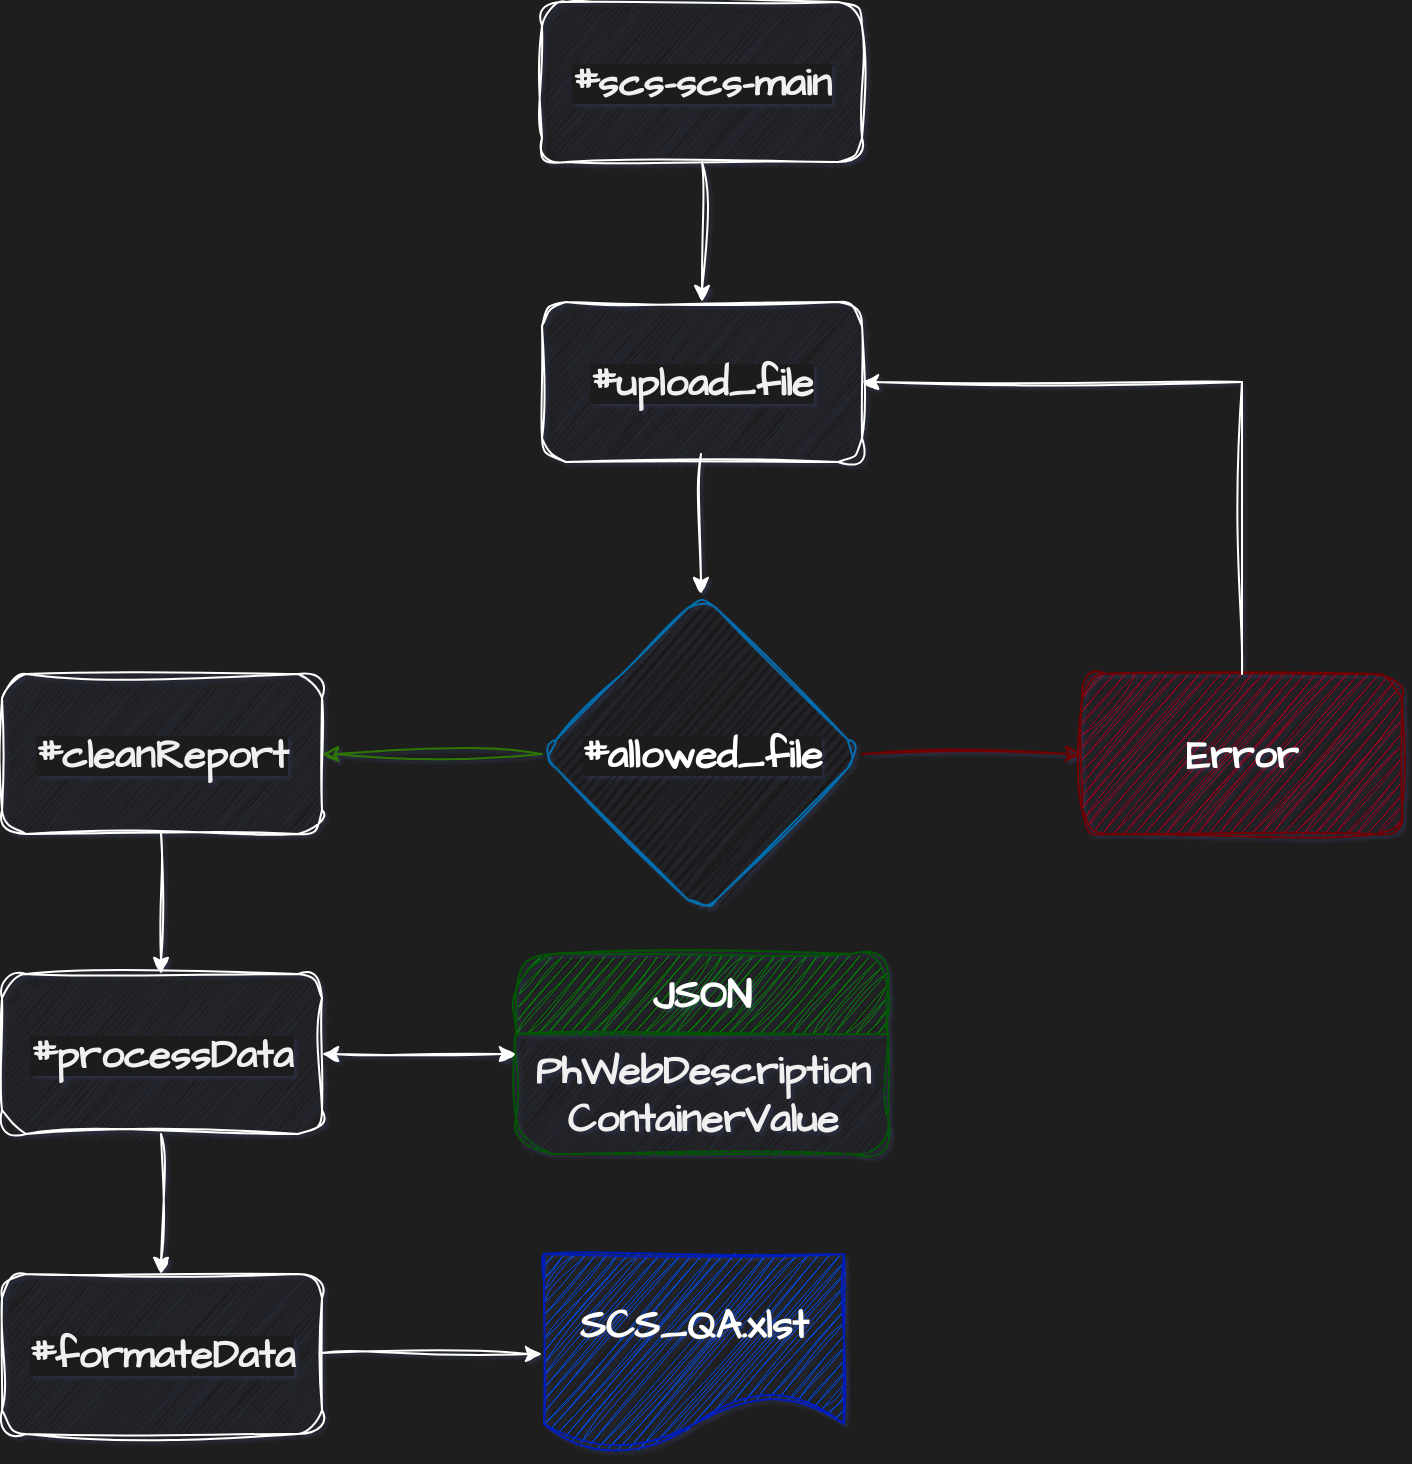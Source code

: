 <mxfile>
    <diagram id="tub1gyYBaW6fBHoP5Xp-" name="Page-1">
        <mxGraphModel dx="710" dy="800" grid="1" gridSize="10" guides="1" tooltips="1" connect="1" arrows="0" fold="1" page="1" pageScale="1" pageWidth="850" pageHeight="1100" background="#1E1E1E" math="0" shadow="1">
            <root>
                <mxCell id="0"/>
                <mxCell id="1" parent="0"/>
                <mxCell id="9" value="&lt;div style=&quot;background-color: rgb(30, 30, 30); font-size: 20px; line-height: 20px;&quot;&gt;&lt;span style=&quot;font-size: 20px;&quot;&gt;#&lt;/span&gt;&lt;span style=&quot;font-size: 20px;&quot;&gt;scs-scs-main&lt;/span&gt;&lt;/div&gt;" style="rounded=1;whiteSpace=wrap;html=1;strokeColor=#FFFFFF;fontFamily=Architects Daughter;fontSize=20;fontColor=#F0F0F0;fillColor=#282a36;sketch=1;curveFitting=1;jiggle=2;fontSource=https%3A%2F%2Ffonts.googleapis.com%2Fcss%3Ffamily%3DArchitects%2BDaughter;fontStyle=1" parent="1" vertex="1">
                    <mxGeometry x="370" y="100" width="160" height="80" as="geometry"/>
                </mxCell>
                <mxCell id="10" value="" style="endArrow=classic;html=1;fontFamily=Architects Daughter;fontSize=20;fontColor=#F0F0F0;exitX=0.5;exitY=1;exitDx=0;exitDy=0;entryX=0.5;entryY=0;entryDx=0;entryDy=0;sketch=1;curveFitting=1;jiggle=2;fontSource=https%3A%2F%2Ffonts.googleapis.com%2Fcss%3Ffamily%3DArchitects%2BDaughter;fontStyle=1;fillColor=#ffff88;strokeColor=#FFFFFF;" parent="1" source="9" target="21" edge="1">
                    <mxGeometry width="50" height="50" relative="1" as="geometry">
                        <mxPoint x="400" y="330" as="sourcePoint"/>
                        <mxPoint x="450" y="220" as="targetPoint"/>
                    </mxGeometry>
                </mxCell>
                <mxCell id="21" value="&lt;div style=&quot;background-color: rgb(30, 30, 30); font-size: 20px; line-height: 20px;&quot;&gt;&lt;span style=&quot;font-size: 20px;&quot;&gt;#upload_file&lt;/span&gt;&lt;/div&gt;" style="rounded=1;whiteSpace=wrap;html=1;strokeColor=#FFFFFF;fontFamily=Architects Daughter;fontSize=20;fontColor=#F0F0F0;fillColor=#282a36;sketch=1;curveFitting=1;jiggle=2;fontSource=https%3A%2F%2Ffonts.googleapis.com%2Fcss%3Ffamily%3DArchitects%2BDaughter;fontStyle=1" parent="1" vertex="1">
                    <mxGeometry x="370" y="250" width="160" height="80" as="geometry"/>
                </mxCell>
                <mxCell id="22" value="&lt;div style=&quot;background-color: rgb(30, 30, 30); font-size: 20px; line-height: 20px;&quot;&gt;&lt;span style=&quot;font-size: 20px;&quot;&gt;#allowed_file&lt;/span&gt;&lt;/div&gt;" style="rhombus;whiteSpace=wrap;html=1;strokeColor=#006EAF;fontFamily=Architects Daughter;fontSize=20;fontColor=#ffffff;fillColor=#171515;rounded=1;sketch=1;curveFitting=1;jiggle=2;fontSource=https%3A%2F%2Ffonts.googleapis.com%2Fcss%3Ffamily%3DArchitects%2BDaughter;fontStyle=1" parent="1" vertex="1">
                    <mxGeometry x="370" y="396" width="160" height="160" as="geometry"/>
                </mxCell>
                <mxCell id="23" value="" style="endArrow=classic;html=1;fontFamily=Architects Daughter;fontSize=20;fontColor=#F0F0F0;exitX=1;exitY=0.5;exitDx=0;exitDy=0;sketch=1;curveFitting=1;jiggle=2;fontSource=https%3A%2F%2Ffonts.googleapis.com%2Fcss%3Ffamily%3DArchitects%2BDaughter;fontStyle=1;fillColor=#a20025;strokeColor=#6F0000;" parent="1" source="22" edge="1">
                    <mxGeometry width="50" height="50" relative="1" as="geometry">
                        <mxPoint x="590" y="466" as="sourcePoint"/>
                        <mxPoint x="640" y="476" as="targetPoint"/>
                    </mxGeometry>
                </mxCell>
                <mxCell id="27" value="" style="endArrow=classic;html=1;fontFamily=Architects Daughter;fontSize=20;fontColor=#F0F0F0;exitX=0;exitY=0.5;exitDx=0;exitDy=0;sketch=1;curveFitting=1;jiggle=2;fontSource=https%3A%2F%2Ffonts.googleapis.com%2Fcss%3Ffamily%3DArchitects%2BDaughter;fontStyle=1;fillColor=#60a917;strokeColor=#2D7600;" parent="1" source="22" edge="1">
                    <mxGeometry width="50" height="50" relative="1" as="geometry">
                        <mxPoint x="260" y="475.5" as="sourcePoint"/>
                        <mxPoint x="260" y="476" as="targetPoint"/>
                    </mxGeometry>
                </mxCell>
                <mxCell id="29" value="&lt;div style=&quot;background-color: rgb(30, 30, 30); font-size: 20px; line-height: 20px;&quot;&gt;&lt;div style=&quot;line-height: 20px; font-size: 20px;&quot;&gt;&lt;span style=&quot;font-size: 20px;&quot;&gt;#&lt;/span&gt;&lt;span style=&quot;font-size: 20px;&quot;&gt;cleanReport&lt;/span&gt;&lt;/div&gt;&lt;/div&gt;" style="rounded=1;whiteSpace=wrap;html=1;strokeColor=#FFFFFF;fontFamily=Architects Daughter;fontSize=20;fontColor=#F0F0F0;fillColor=#282a36;sketch=1;curveFitting=1;jiggle=2;fontSource=https%3A%2F%2Ffonts.googleapis.com%2Fcss%3Ffamily%3DArchitects%2BDaughter;fontStyle=1" parent="1" vertex="1">
                    <mxGeometry x="100" y="436" width="160" height="80" as="geometry"/>
                </mxCell>
                <mxCell id="30" value="&lt;div style=&quot;background-color: rgb(30, 30, 30); font-size: 20px; line-height: 20px;&quot;&gt;&lt;div style=&quot;line-height: 20px; font-size: 20px;&quot;&gt;&lt;font style=&quot;font-size: 20px;&quot;&gt;#processData&lt;/font&gt;&lt;/div&gt;&lt;/div&gt;" style="rounded=1;whiteSpace=wrap;html=1;strokeColor=#FFFFFF;fontFamily=Architects Daughter;fontSize=20;fontColor=#F0F0F0;fillColor=#282a36;sketch=1;curveFitting=1;jiggle=2;fontSource=https%3A%2F%2Ffonts.googleapis.com%2Fcss%3Ffamily%3DArchitects%2BDaughter;fontStyle=1" parent="1" vertex="1">
                    <mxGeometry x="100" y="586" width="160" height="80" as="geometry"/>
                </mxCell>
                <mxCell id="31" value="" style="endArrow=classic;html=1;fontFamily=Architects Daughter;fontSize=20;fontColor=#F0F0F0;exitX=0.5;exitY=1;exitDx=0;exitDy=0;entryX=0.5;entryY=0;entryDx=0;entryDy=0;sketch=1;curveFitting=1;jiggle=2;fontSource=https%3A%2F%2Ffonts.googleapis.com%2Fcss%3Ffamily%3DArchitects%2BDaughter;fontStyle=1;strokeColor=#FFFFFF;" parent="1" edge="1">
                    <mxGeometry width="50" height="50" relative="1" as="geometry">
                        <mxPoint x="179.5" y="516" as="sourcePoint"/>
                        <mxPoint x="179.5" y="586" as="targetPoint"/>
                    </mxGeometry>
                </mxCell>
                <mxCell id="34" value="" style="endArrow=classic;html=1;fontFamily=Architects Daughter;fontSize=20;fontColor=#F0F0F0;exitX=0.5;exitY=1;exitDx=0;exitDy=0;entryX=0.5;entryY=0;entryDx=0;entryDy=0;sketch=1;curveFitting=1;jiggle=2;fontSource=https%3A%2F%2Ffonts.googleapis.com%2Fcss%3Ffamily%3DArchitects%2BDaughter;fontStyle=1;strokeColor=#FFFFFF;" parent="1" edge="1">
                    <mxGeometry width="50" height="50" relative="1" as="geometry">
                        <mxPoint x="179.5" y="666" as="sourcePoint"/>
                        <mxPoint x="179.5" y="736" as="targetPoint"/>
                    </mxGeometry>
                </mxCell>
                <mxCell id="37" value="JSON" style="swimlane;fontStyle=1;childLayout=stackLayout;horizontal=1;startSize=40;horizontalStack=0;resizeParent=1;resizeParentMax=0;resizeLast=0;collapsible=1;marginBottom=0;whiteSpace=wrap;html=1;fontFamily=Architects Daughter;fontSize=20;rounded=1;sketch=1;curveFitting=1;jiggle=2;fillColor=#008a00;strokeColor=#005700;fontSource=https%3A%2F%2Ffonts.googleapis.com%2Fcss%3Ffamily%3DArchitects%2BDaughter;fontColor=#ffffff;" parent="1" vertex="1">
                    <mxGeometry x="357" y="576" width="186" height="100" as="geometry"/>
                </mxCell>
                <mxCell id="58" value="PhWebDescription&lt;br style=&quot;font-size: 20px;&quot;&gt;ContainerValue" style="text;html=1;align=center;verticalAlign=middle;resizable=0;points=[];autosize=1;strokeColor=none;fillColor=#282a36;fontSize=20;fontFamily=Architects Daughter;fontColor=#F0F0F0;rounded=1;sketch=1;curveFitting=1;jiggle=2;fontSource=https%3A%2F%2Ffonts.googleapis.com%2Fcss%3Ffamily%3DArchitects%2BDaughter;fontStyle=1" parent="37" vertex="1">
                    <mxGeometry y="40" width="186" height="60" as="geometry"/>
                </mxCell>
                <mxCell id="41" value="" style="endArrow=classic;startArrow=classic;html=1;fontFamily=Architects Daughter;fontSize=20;fontColor=#F0F0F0;exitX=1;exitY=0.5;exitDx=0;exitDy=0;entryX=0;entryY=0.5;entryDx=0;entryDy=0;sketch=1;curveFitting=1;jiggle=2;fontSource=https%3A%2F%2Ffonts.googleapis.com%2Fcss%3Ffamily%3DArchitects%2BDaughter;fontStyle=1;strokeColor=#FFFFFF;" parent="1" source="30" target="37" edge="1">
                    <mxGeometry width="50" height="50" relative="1" as="geometry">
                        <mxPoint x="400" y="756" as="sourcePoint"/>
                        <mxPoint x="370" y="691" as="targetPoint"/>
                    </mxGeometry>
                </mxCell>
                <mxCell id="42" value="&lt;div style=&quot;background-color: rgb(30, 30, 30); font-size: 20px; line-height: 20px;&quot;&gt;&lt;div style=&quot;line-height: 20px; font-size: 20px;&quot;&gt;&lt;font style=&quot;font-size: 20px;&quot;&gt;#formateData&lt;/font&gt;&lt;/div&gt;&lt;/div&gt;" style="rounded=1;whiteSpace=wrap;html=1;strokeColor=#FFFFFF;fontFamily=Architects Daughter;fontSize=20;fontColor=#F0F0F0;fillColor=#282a36;sketch=1;curveFitting=1;jiggle=2;fontSource=https%3A%2F%2Ffonts.googleapis.com%2Fcss%3Ffamily%3DArchitects%2BDaughter;fontStyle=1" parent="1" vertex="1">
                    <mxGeometry x="100" y="736" width="160" height="80" as="geometry"/>
                </mxCell>
                <mxCell id="44" value="" style="endArrow=classic;html=1;fontFamily=Architects Daughter;fontSize=20;fontColor=#F0F0F0;exitX=1;exitY=0.5;exitDx=0;exitDy=0;entryX=0;entryY=0.5;entryDx=0;entryDy=0;sketch=1;curveFitting=1;jiggle=2;fontSource=https%3A%2F%2Ffonts.googleapis.com%2Fcss%3Ffamily%3DArchitects%2BDaughter;fontStyle=1;strokeColor=#FFFFFF;" parent="1" edge="1">
                    <mxGeometry width="50" height="50" relative="1" as="geometry">
                        <mxPoint x="260" y="775.5" as="sourcePoint"/>
                        <mxPoint x="370" y="776" as="targetPoint"/>
                    </mxGeometry>
                </mxCell>
                <mxCell id="53" value="Error" style="rounded=1;whiteSpace=wrap;html=1;strokeColor=#6F0000;fontFamily=Architects Daughter;fontSize=20;fontColor=#ffffff;fillColor=#a20025;sketch=1;curveFitting=1;jiggle=2;fontSource=https%3A%2F%2Ffonts.googleapis.com%2Fcss%3Ffamily%3DArchitects%2BDaughter;fontStyle=1" parent="1" vertex="1">
                    <mxGeometry x="640" y="436" width="160" height="80" as="geometry"/>
                </mxCell>
                <mxCell id="55" value="" style="endArrow=none;html=1;fontFamily=Architects Daughter;fontSize=20;fontColor=#F0F0F0;exitX=0.5;exitY=0;exitDx=0;exitDy=0;sketch=1;curveFitting=1;jiggle=2;fontSource=https%3A%2F%2Ffonts.googleapis.com%2Fcss%3Ffamily%3DArchitects%2BDaughter;fontStyle=1;strokeColor=#FFFFFF;" parent="1" source="53" edge="1">
                    <mxGeometry width="50" height="50" relative="1" as="geometry">
                        <mxPoint x="400" y="330" as="sourcePoint"/>
                        <mxPoint x="720" y="290" as="targetPoint"/>
                    </mxGeometry>
                </mxCell>
                <mxCell id="56" value="" style="endArrow=classic;html=1;fontFamily=Architects Daughter;fontSize=20;fontColor=#F0F0F0;entryX=1;entryY=0.5;entryDx=0;entryDy=0;sketch=1;curveFitting=1;jiggle=2;fontSource=https%3A%2F%2Ffonts.googleapis.com%2Fcss%3Ffamily%3DArchitects%2BDaughter;fontStyle=1;strokeColor=#FFFFFF;" parent="1" target="21" edge="1">
                    <mxGeometry width="50" height="50" relative="1" as="geometry">
                        <mxPoint x="720" y="290" as="sourcePoint"/>
                        <mxPoint x="450" y="280" as="targetPoint"/>
                    </mxGeometry>
                </mxCell>
                <mxCell id="60" value="SCS_QA.xlst" style="shape=document;whiteSpace=wrap;html=1;boundedLbl=1;strokeColor=#001DBC;fontFamily=Architects Daughter;fontSize=20;fontColor=#ffffff;fillColor=#0050ef;rounded=1;sketch=1;curveFitting=1;jiggle=2;fontSource=https%3A%2F%2Ffonts.googleapis.com%2Fcss%3Ffamily%3DArchitects%2BDaughter;fontStyle=1" parent="1" vertex="1">
                    <mxGeometry x="371" y="726" width="150" height="100" as="geometry"/>
                </mxCell>
                <mxCell id="61" value="" style="endArrow=classic;html=1;fontFamily=Architects Daughter;fontSize=20;fontColor=#F0F0F0;exitX=0.5;exitY=1;exitDx=0;exitDy=0;entryX=0.5;entryY=0;entryDx=0;entryDy=0;sketch=1;curveFitting=1;jiggle=2;fontSource=https%3A%2F%2Ffonts.googleapis.com%2Fcss%3Ffamily%3DArchitects%2BDaughter;fontStyle=1;strokeColor=#FFFFFF;" parent="1" edge="1">
                    <mxGeometry width="50" height="50" relative="1" as="geometry">
                        <mxPoint x="449.5" y="326" as="sourcePoint"/>
                        <mxPoint x="449.5" y="396" as="targetPoint"/>
                    </mxGeometry>
                </mxCell>
            </root>
        </mxGraphModel>
    </diagram>
</mxfile>